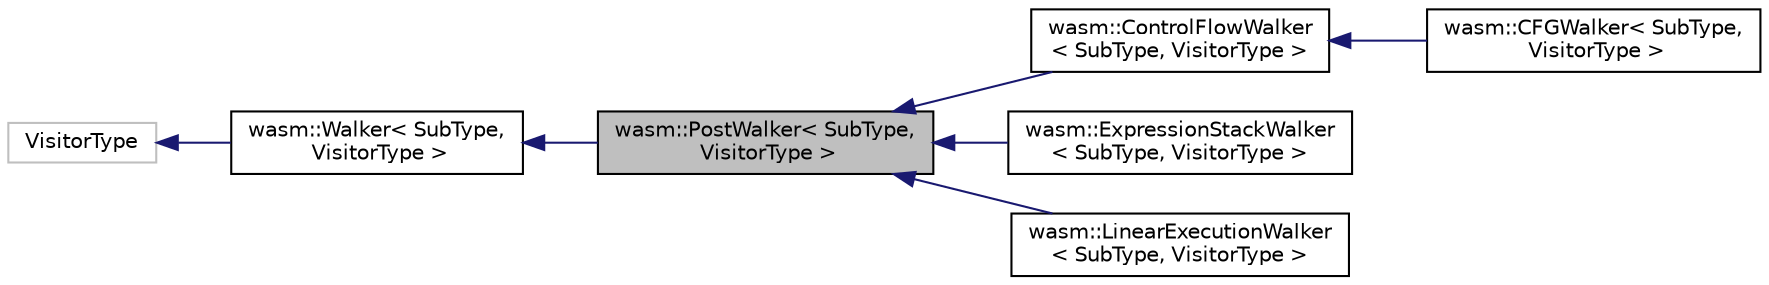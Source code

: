 digraph "wasm::PostWalker&lt; SubType, VisitorType &gt;"
{
  edge [fontname="Helvetica",fontsize="10",labelfontname="Helvetica",labelfontsize="10"];
  node [fontname="Helvetica",fontsize="10",shape=record];
  rankdir="LR";
  Node0 [label="wasm::PostWalker\< SubType,\l VisitorType \>",height=0.2,width=0.4,color="black", fillcolor="grey75", style="filled", fontcolor="black"];
  Node1 -> Node0 [dir="back",color="midnightblue",fontsize="10",style="solid"];
  Node1 [label="wasm::Walker\< SubType,\l VisitorType \>",height=0.2,width=0.4,color="black", fillcolor="white", style="filled",URL="$structwasm_1_1_walker.html"];
  Node2 -> Node1 [dir="back",color="midnightblue",fontsize="10",style="solid"];
  Node2 [label="VisitorType",height=0.2,width=0.4,color="grey75", fillcolor="white", style="filled"];
  Node0 -> Node3 [dir="back",color="midnightblue",fontsize="10",style="solid"];
  Node3 [label="wasm::ControlFlowWalker\l\< SubType, VisitorType \>",height=0.2,width=0.4,color="black", fillcolor="white", style="filled",URL="$structwasm_1_1_control_flow_walker.html"];
  Node3 -> Node4 [dir="back",color="midnightblue",fontsize="10",style="solid"];
  Node4 [label="wasm::CFGWalker\< SubType,\l VisitorType \>",height=0.2,width=0.4,color="black", fillcolor="white", style="filled",URL="$structwasm_1_1_c_f_g_walker.html"];
  Node0 -> Node5 [dir="back",color="midnightblue",fontsize="10",style="solid"];
  Node5 [label="wasm::ExpressionStackWalker\l\< SubType, VisitorType \>",height=0.2,width=0.4,color="black", fillcolor="white", style="filled",URL="$structwasm_1_1_expression_stack_walker.html"];
  Node0 -> Node6 [dir="back",color="midnightblue",fontsize="10",style="solid"];
  Node6 [label="wasm::LinearExecutionWalker\l\< SubType, VisitorType \>",height=0.2,width=0.4,color="black", fillcolor="white", style="filled",URL="$structwasm_1_1_linear_execution_walker.html"];
}
